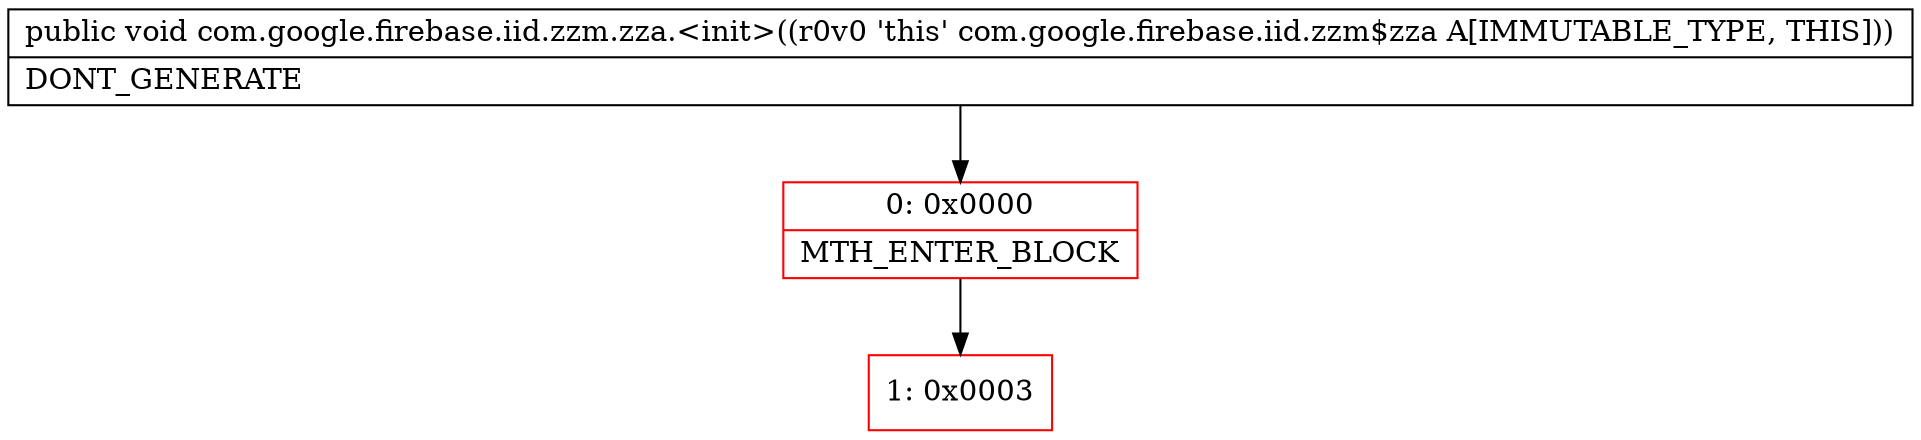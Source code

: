 digraph "CFG forcom.google.firebase.iid.zzm.zza.\<init\>()V" {
subgraph cluster_Region_859324065 {
label = "R(0)";
node [shape=record,color=blue];
}
Node_0 [shape=record,color=red,label="{0\:\ 0x0000|MTH_ENTER_BLOCK\l}"];
Node_1 [shape=record,color=red,label="{1\:\ 0x0003}"];
MethodNode[shape=record,label="{public void com.google.firebase.iid.zzm.zza.\<init\>((r0v0 'this' com.google.firebase.iid.zzm$zza A[IMMUTABLE_TYPE, THIS]))  | DONT_GENERATE\l}"];
MethodNode -> Node_0;
Node_0 -> Node_1;
}

